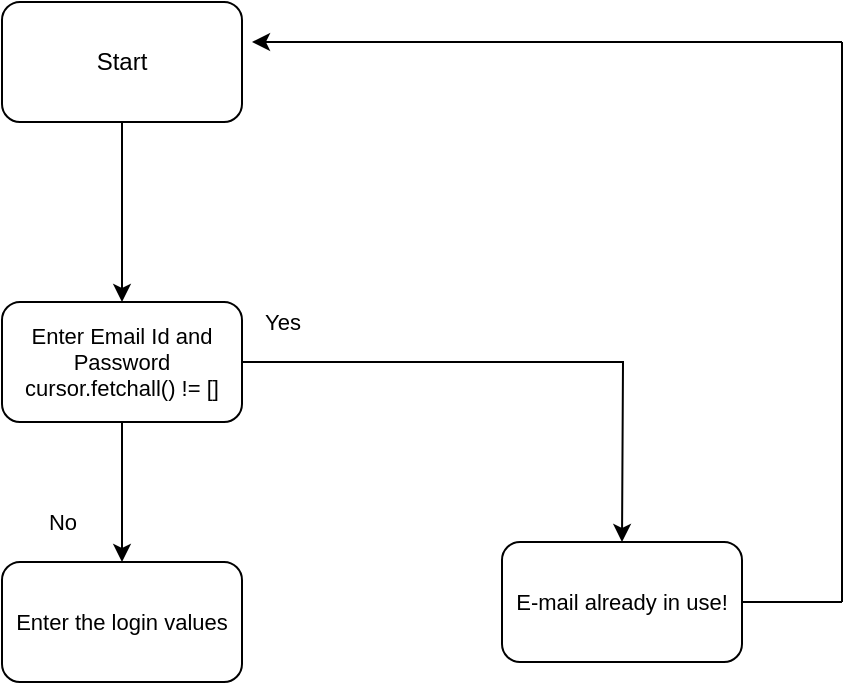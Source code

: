 <mxfile version="16.5.6" type="github">
  <diagram id="C5RBs43oDa-KdzZeNtuy" name="Page-1">
    <mxGraphModel dx="1038" dy="560" grid="1" gridSize="10" guides="1" tooltips="1" connect="1" arrows="1" fold="1" page="1" pageScale="1" pageWidth="827" pageHeight="1169" math="0" shadow="0">
      <root>
        <mxCell id="WIyWlLk6GJQsqaUBKTNV-0" />
        <mxCell id="WIyWlLk6GJQsqaUBKTNV-1" parent="WIyWlLk6GJQsqaUBKTNV-0" />
        <mxCell id="bOhvK8iXiYaraqGS5jhz-1" style="edgeStyle=orthogonalEdgeStyle;rounded=0;orthogonalLoop=1;jettySize=auto;html=1;fontSize=11;" edge="1" parent="WIyWlLk6GJQsqaUBKTNV-1" source="bOhvK8iXiYaraqGS5jhz-0">
          <mxGeometry relative="1" as="geometry">
            <mxPoint x="310" y="180" as="targetPoint" />
          </mxGeometry>
        </mxCell>
        <mxCell id="bOhvK8iXiYaraqGS5jhz-0" value="Start" style="rounded=1;whiteSpace=wrap;html=1;" vertex="1" parent="WIyWlLk6GJQsqaUBKTNV-1">
          <mxGeometry x="250" y="30" width="120" height="60" as="geometry" />
        </mxCell>
        <mxCell id="bOhvK8iXiYaraqGS5jhz-3" style="edgeStyle=orthogonalEdgeStyle;rounded=0;orthogonalLoop=1;jettySize=auto;html=1;fontSize=11;" edge="1" parent="WIyWlLk6GJQsqaUBKTNV-1" source="bOhvK8iXiYaraqGS5jhz-2" target="bOhvK8iXiYaraqGS5jhz-4">
          <mxGeometry relative="1" as="geometry">
            <mxPoint x="310" y="340" as="targetPoint" />
            <Array as="points">
              <mxPoint x="310" y="340" />
              <mxPoint x="310" y="340" />
            </Array>
          </mxGeometry>
        </mxCell>
        <mxCell id="bOhvK8iXiYaraqGS5jhz-5" style="edgeStyle=orthogonalEdgeStyle;rounded=0;orthogonalLoop=1;jettySize=auto;html=1;fontSize=11;" edge="1" parent="WIyWlLk6GJQsqaUBKTNV-1" source="bOhvK8iXiYaraqGS5jhz-2">
          <mxGeometry relative="1" as="geometry">
            <mxPoint x="560" y="300" as="targetPoint" />
          </mxGeometry>
        </mxCell>
        <mxCell id="bOhvK8iXiYaraqGS5jhz-2" value="Enter Email Id and Password&lt;br&gt;cursor.fetchall() != []" style="rounded=1;whiteSpace=wrap;html=1;fontSize=11;" vertex="1" parent="WIyWlLk6GJQsqaUBKTNV-1">
          <mxGeometry x="250" y="180" width="120" height="60" as="geometry" />
        </mxCell>
        <mxCell id="bOhvK8iXiYaraqGS5jhz-4" value="Enter the login values" style="rounded=1;whiteSpace=wrap;html=1;fontSize=11;" vertex="1" parent="WIyWlLk6GJQsqaUBKTNV-1">
          <mxGeometry x="250" y="310" width="120" height="60" as="geometry" />
        </mxCell>
        <mxCell id="bOhvK8iXiYaraqGS5jhz-6" value="No" style="text;html=1;align=center;verticalAlign=middle;resizable=0;points=[];autosize=1;strokeColor=none;fillColor=none;fontSize=11;" vertex="1" parent="WIyWlLk6GJQsqaUBKTNV-1">
          <mxGeometry x="265" y="280" width="30" height="20" as="geometry" />
        </mxCell>
        <mxCell id="bOhvK8iXiYaraqGS5jhz-7" value="Yes" style="text;html=1;align=center;verticalAlign=middle;resizable=0;points=[];autosize=1;strokeColor=none;fillColor=none;fontSize=11;" vertex="1" parent="WIyWlLk6GJQsqaUBKTNV-1">
          <mxGeometry x="375" y="180" width="30" height="20" as="geometry" />
        </mxCell>
        <mxCell id="bOhvK8iXiYaraqGS5jhz-8" value="E-mail already in use!" style="rounded=1;whiteSpace=wrap;html=1;fontSize=11;" vertex="1" parent="WIyWlLk6GJQsqaUBKTNV-1">
          <mxGeometry x="500" y="300" width="120" height="60" as="geometry" />
        </mxCell>
        <mxCell id="bOhvK8iXiYaraqGS5jhz-10" value="" style="endArrow=classic;html=1;rounded=0;fontSize=11;" edge="1" parent="WIyWlLk6GJQsqaUBKTNV-1">
          <mxGeometry width="50" height="50" relative="1" as="geometry">
            <mxPoint x="670" y="50" as="sourcePoint" />
            <mxPoint x="375" y="50" as="targetPoint" />
          </mxGeometry>
        </mxCell>
        <mxCell id="bOhvK8iXiYaraqGS5jhz-12" value="" style="endArrow=none;html=1;rounded=0;fontSize=11;exitX=1;exitY=0.5;exitDx=0;exitDy=0;" edge="1" parent="WIyWlLk6GJQsqaUBKTNV-1" source="bOhvK8iXiYaraqGS5jhz-8">
          <mxGeometry width="50" height="50" relative="1" as="geometry">
            <mxPoint x="620" y="360" as="sourcePoint" />
            <mxPoint x="670" y="330" as="targetPoint" />
          </mxGeometry>
        </mxCell>
        <mxCell id="bOhvK8iXiYaraqGS5jhz-13" value="" style="endArrow=none;html=1;rounded=0;fontSize=11;" edge="1" parent="WIyWlLk6GJQsqaUBKTNV-1">
          <mxGeometry width="50" height="50" relative="1" as="geometry">
            <mxPoint x="670" y="330" as="sourcePoint" />
            <mxPoint x="670" y="50" as="targetPoint" />
          </mxGeometry>
        </mxCell>
      </root>
    </mxGraphModel>
  </diagram>
</mxfile>

